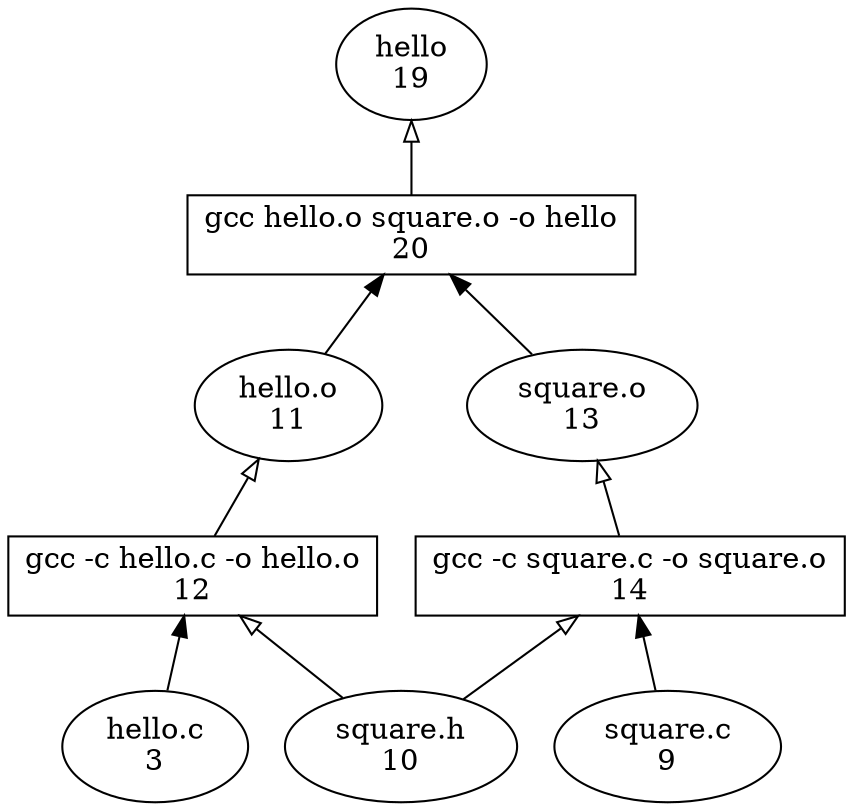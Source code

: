 digraph G {
	node_12 [label="gcc -c hello.c -o hello.o\n12" shape="rectangle" color="#000000" fontcolor="#000000" style=solid];
	node_11 -> node_12 [dir=back,style="solid",arrowtail="empty"]
	node_14 [label="gcc -c square.c -o square.o\n14" shape="rectangle" color="#000000" fontcolor="#000000" style=solid];
	node_13 -> node_14 [dir=back,style="solid",arrowtail="empty"]
	node_20 [label="gcc hello.o square.o -o hello\n20" shape="rectangle" color="#000000" fontcolor="#000000" style=solid];
	node_19 -> node_20 [dir=back,style="solid",arrowtail="empty"]
	node_19 [label="hello\n19" shape="oval" color="#000000" fontcolor="#000000" style=solid];
	node_3 [label="hello.c\n3" shape="oval" color="#000000" fontcolor="#000000" style=solid];
	node_12 -> node_3 [dir=back,style="solid",arrowtail="normal"]
	node_11 [label="hello.o\n11" shape="oval" color="#000000" fontcolor="#000000" style=solid];
	node_20 -> node_11 [dir=back,style="solid",arrowtail="normal"]
	node_9 [label="square.c\n9" shape="oval" color="#000000" fontcolor="#000000" style=solid];
	node_14 -> node_9 [dir=back,style="solid",arrowtail="normal"]
	node_10 [label="square.h\n10" shape="oval" color="#000000" fontcolor="#000000" style=solid];
	node_14 -> node_10 [dir=back,style="solid",arrowtail="empty"]
	node_12 -> node_10 [dir=back,style="solid",arrowtail="empty"]
	node_13 [label="square.o\n13" shape="oval" color="#000000" fontcolor="#000000" style=solid];
	node_20 -> node_13 [dir=back,style="solid",arrowtail="normal"]
}
